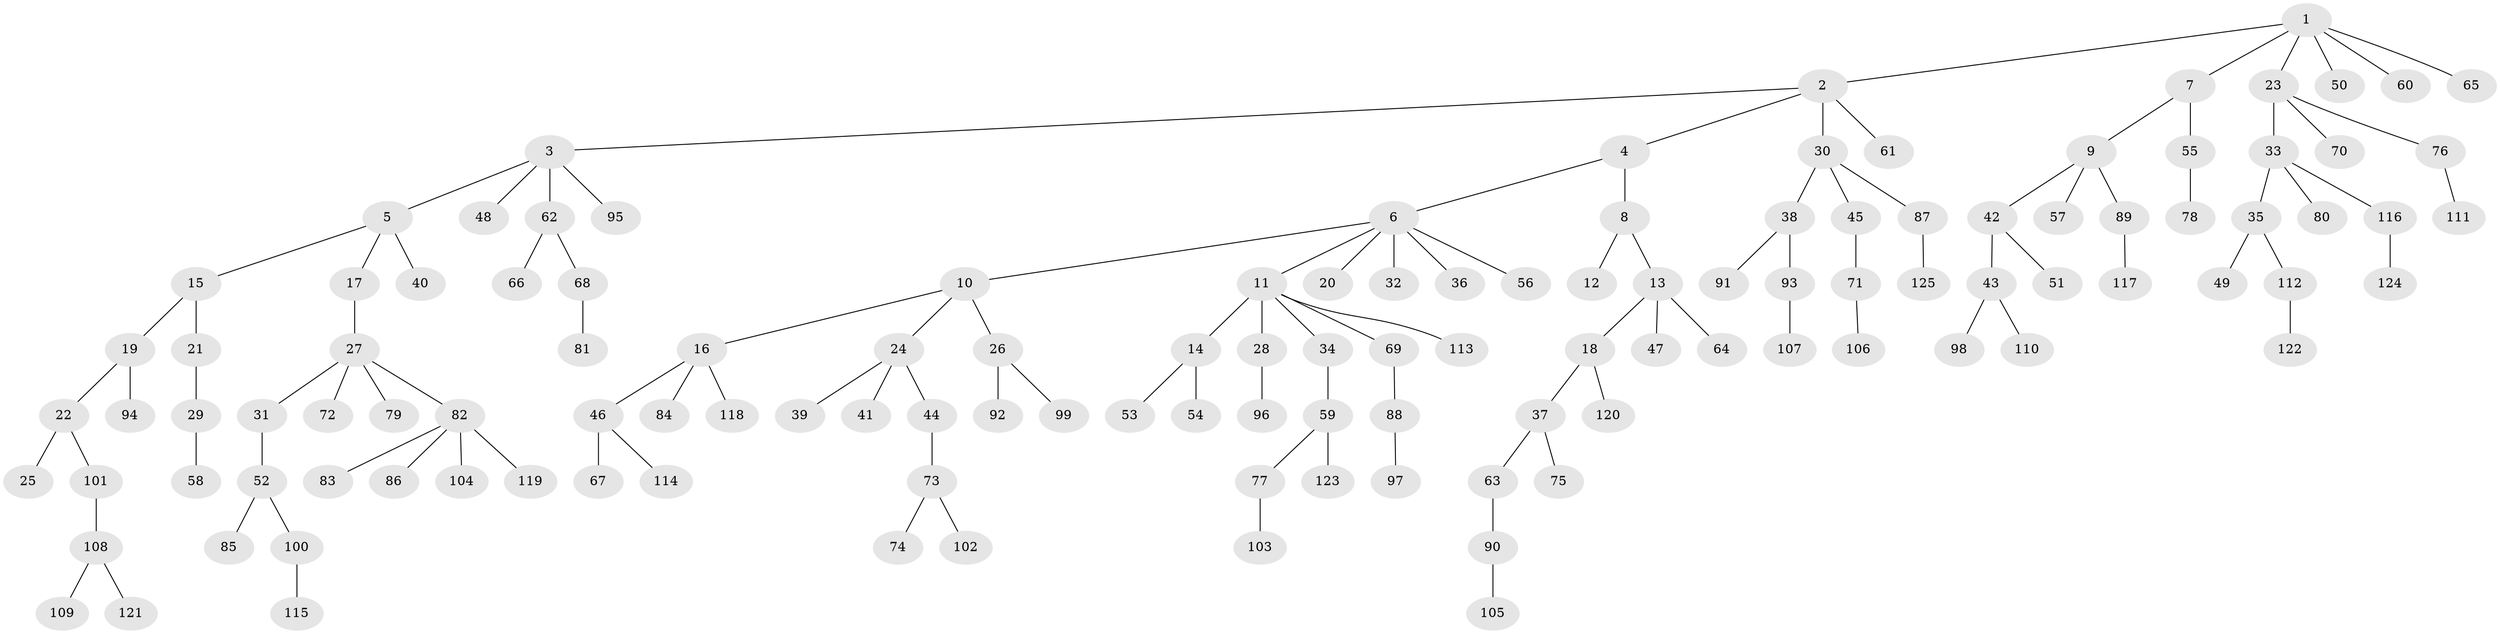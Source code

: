 // Generated by graph-tools (version 1.1) at 2025/26/03/09/25 03:26:28]
// undirected, 125 vertices, 124 edges
graph export_dot {
graph [start="1"]
  node [color=gray90,style=filled];
  1;
  2;
  3;
  4;
  5;
  6;
  7;
  8;
  9;
  10;
  11;
  12;
  13;
  14;
  15;
  16;
  17;
  18;
  19;
  20;
  21;
  22;
  23;
  24;
  25;
  26;
  27;
  28;
  29;
  30;
  31;
  32;
  33;
  34;
  35;
  36;
  37;
  38;
  39;
  40;
  41;
  42;
  43;
  44;
  45;
  46;
  47;
  48;
  49;
  50;
  51;
  52;
  53;
  54;
  55;
  56;
  57;
  58;
  59;
  60;
  61;
  62;
  63;
  64;
  65;
  66;
  67;
  68;
  69;
  70;
  71;
  72;
  73;
  74;
  75;
  76;
  77;
  78;
  79;
  80;
  81;
  82;
  83;
  84;
  85;
  86;
  87;
  88;
  89;
  90;
  91;
  92;
  93;
  94;
  95;
  96;
  97;
  98;
  99;
  100;
  101;
  102;
  103;
  104;
  105;
  106;
  107;
  108;
  109;
  110;
  111;
  112;
  113;
  114;
  115;
  116;
  117;
  118;
  119;
  120;
  121;
  122;
  123;
  124;
  125;
  1 -- 2;
  1 -- 7;
  1 -- 23;
  1 -- 50;
  1 -- 60;
  1 -- 65;
  2 -- 3;
  2 -- 4;
  2 -- 30;
  2 -- 61;
  3 -- 5;
  3 -- 48;
  3 -- 62;
  3 -- 95;
  4 -- 6;
  4 -- 8;
  5 -- 15;
  5 -- 17;
  5 -- 40;
  6 -- 10;
  6 -- 11;
  6 -- 20;
  6 -- 32;
  6 -- 36;
  6 -- 56;
  7 -- 9;
  7 -- 55;
  8 -- 12;
  8 -- 13;
  9 -- 42;
  9 -- 57;
  9 -- 89;
  10 -- 16;
  10 -- 24;
  10 -- 26;
  11 -- 14;
  11 -- 28;
  11 -- 34;
  11 -- 69;
  11 -- 113;
  13 -- 18;
  13 -- 47;
  13 -- 64;
  14 -- 53;
  14 -- 54;
  15 -- 19;
  15 -- 21;
  16 -- 46;
  16 -- 84;
  16 -- 118;
  17 -- 27;
  18 -- 37;
  18 -- 120;
  19 -- 22;
  19 -- 94;
  21 -- 29;
  22 -- 25;
  22 -- 101;
  23 -- 33;
  23 -- 70;
  23 -- 76;
  24 -- 39;
  24 -- 41;
  24 -- 44;
  26 -- 92;
  26 -- 99;
  27 -- 31;
  27 -- 72;
  27 -- 79;
  27 -- 82;
  28 -- 96;
  29 -- 58;
  30 -- 38;
  30 -- 45;
  30 -- 87;
  31 -- 52;
  33 -- 35;
  33 -- 80;
  33 -- 116;
  34 -- 59;
  35 -- 49;
  35 -- 112;
  37 -- 63;
  37 -- 75;
  38 -- 91;
  38 -- 93;
  42 -- 43;
  42 -- 51;
  43 -- 98;
  43 -- 110;
  44 -- 73;
  45 -- 71;
  46 -- 67;
  46 -- 114;
  52 -- 85;
  52 -- 100;
  55 -- 78;
  59 -- 77;
  59 -- 123;
  62 -- 66;
  62 -- 68;
  63 -- 90;
  68 -- 81;
  69 -- 88;
  71 -- 106;
  73 -- 74;
  73 -- 102;
  76 -- 111;
  77 -- 103;
  82 -- 83;
  82 -- 86;
  82 -- 104;
  82 -- 119;
  87 -- 125;
  88 -- 97;
  89 -- 117;
  90 -- 105;
  93 -- 107;
  100 -- 115;
  101 -- 108;
  108 -- 109;
  108 -- 121;
  112 -- 122;
  116 -- 124;
}
